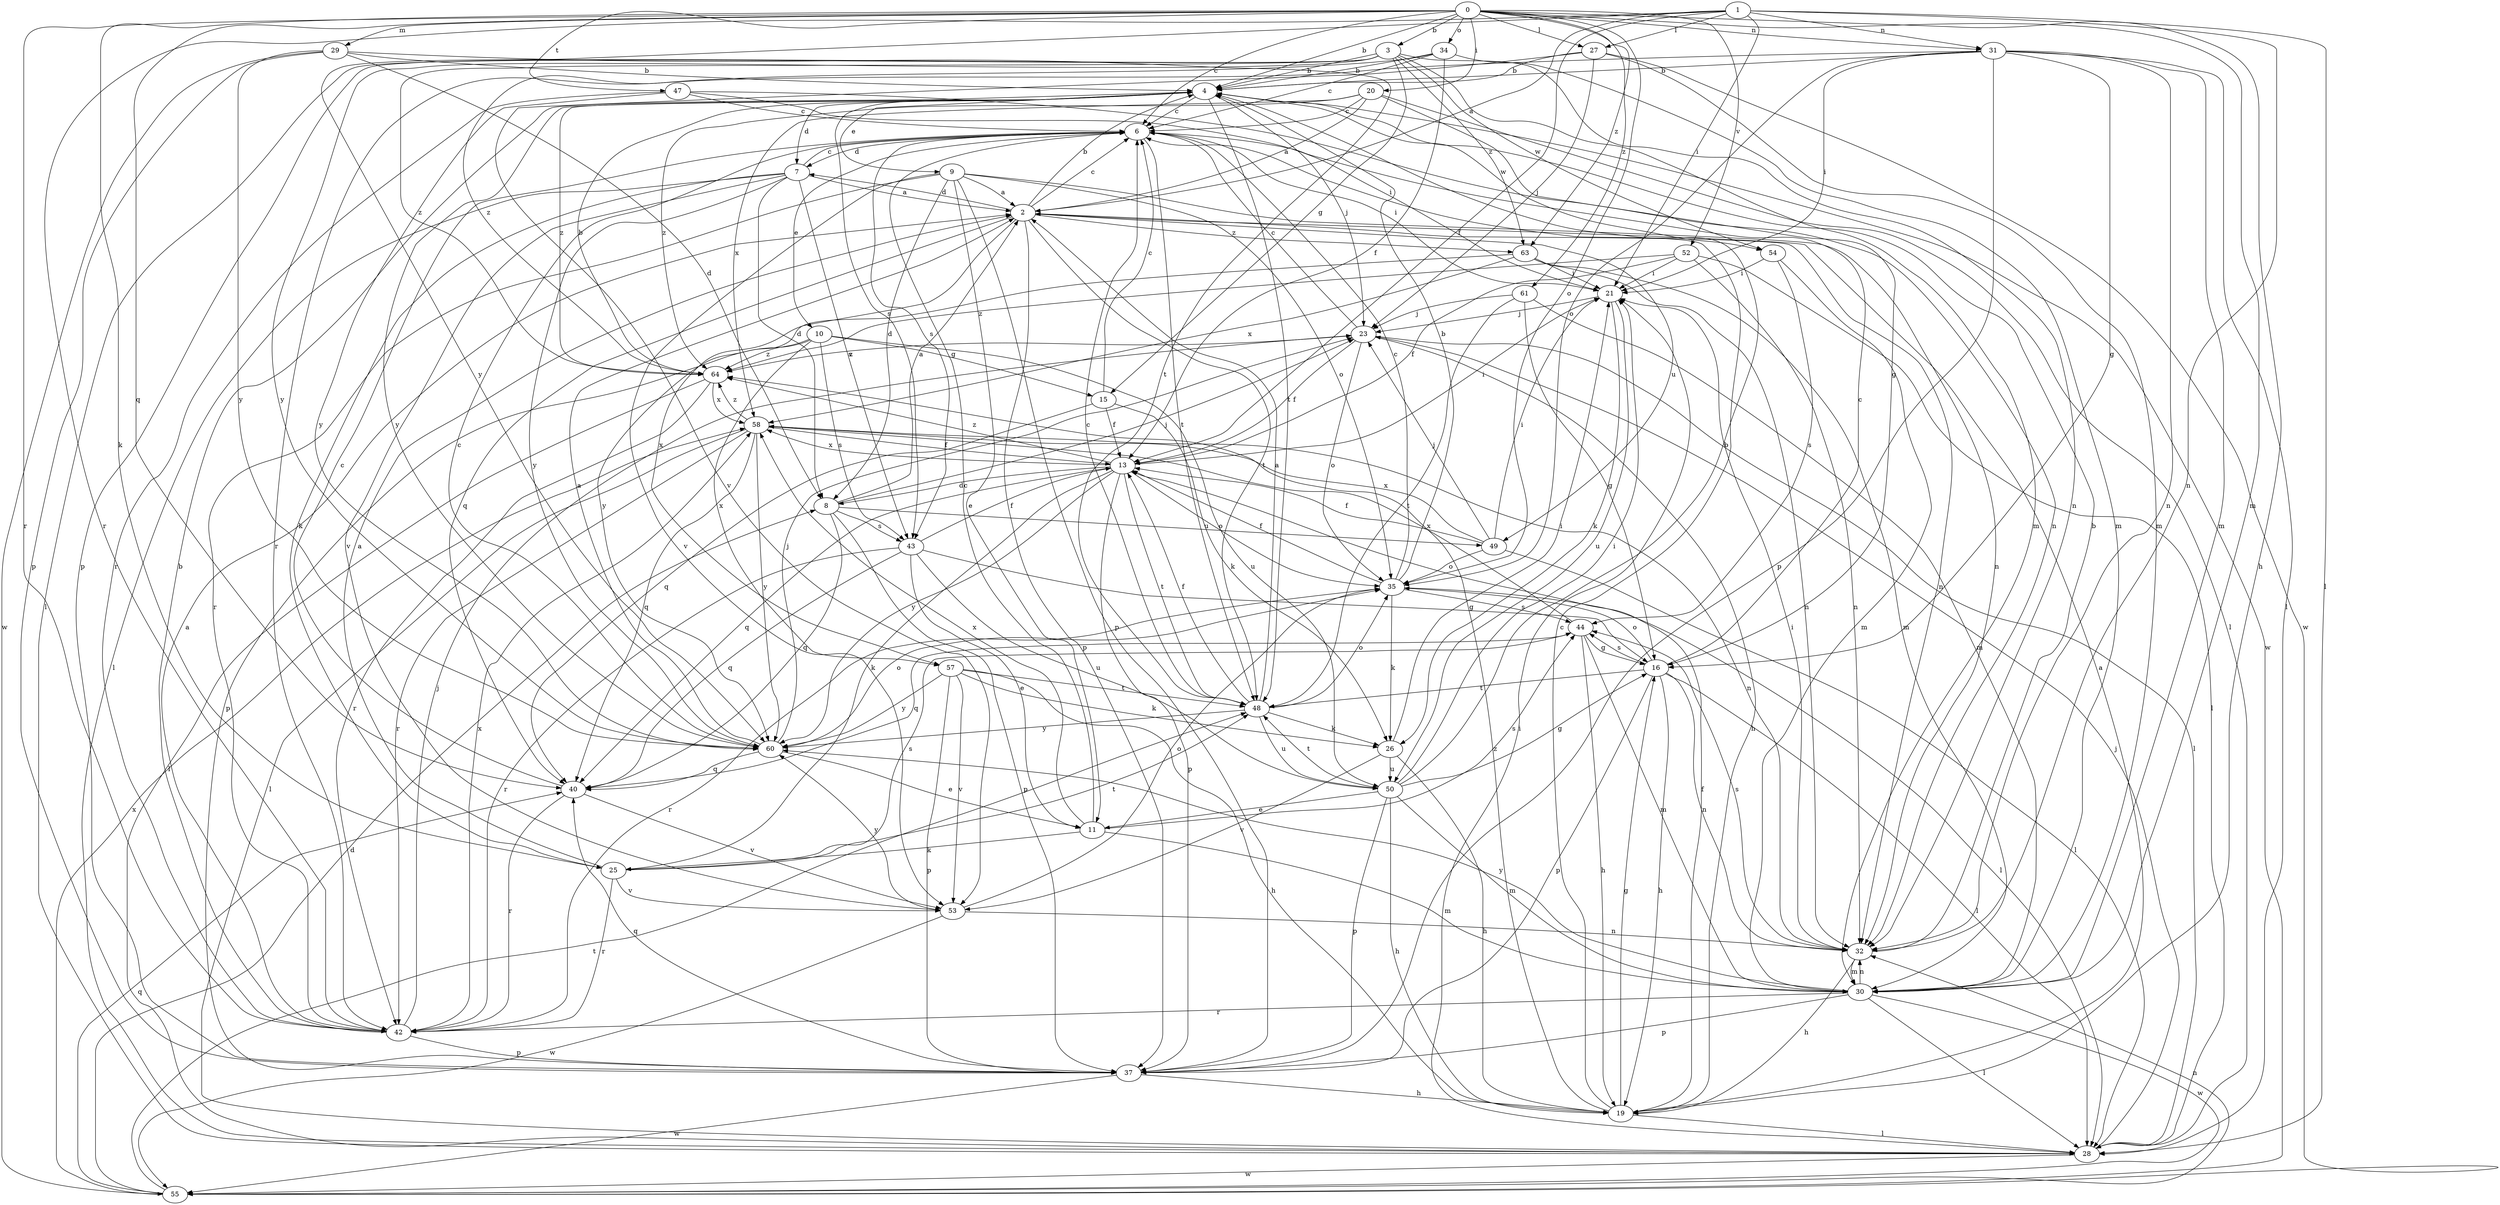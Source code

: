 strict digraph  {
0;
1;
2;
3;
4;
6;
7;
8;
9;
10;
11;
13;
15;
16;
19;
20;
21;
23;
25;
26;
27;
28;
29;
30;
31;
32;
34;
35;
37;
40;
42;
43;
44;
47;
48;
49;
50;
52;
53;
54;
55;
57;
58;
60;
61;
63;
64;
0 -> 3  [label=b];
0 -> 4  [label=b];
0 -> 6  [label=c];
0 -> 19  [label=h];
0 -> 20  [label=i];
0 -> 25  [label=k];
0 -> 27  [label=l];
0 -> 29  [label=m];
0 -> 30  [label=m];
0 -> 31  [label=n];
0 -> 34  [label=o];
0 -> 35  [label=o];
0 -> 40  [label=q];
0 -> 42  [label=r];
0 -> 47  [label=t];
0 -> 52  [label=v];
0 -> 61  [label=z];
0 -> 63  [label=z];
1 -> 2  [label=a];
1 -> 13  [label=f];
1 -> 21  [label=i];
1 -> 27  [label=l];
1 -> 28  [label=l];
1 -> 31  [label=n];
1 -> 32  [label=n];
1 -> 42  [label=r];
1 -> 60  [label=y];
2 -> 4  [label=b];
2 -> 6  [label=c];
2 -> 7  [label=d];
2 -> 32  [label=n];
2 -> 37  [label=p];
2 -> 40  [label=q];
2 -> 48  [label=t];
2 -> 49  [label=u];
2 -> 57  [label=x];
2 -> 63  [label=z];
3 -> 4  [label=b];
3 -> 15  [label=g];
3 -> 28  [label=l];
3 -> 30  [label=m];
3 -> 32  [label=n];
3 -> 37  [label=p];
3 -> 54  [label=w];
3 -> 60  [label=y];
3 -> 63  [label=z];
3 -> 64  [label=z];
4 -> 6  [label=c];
4 -> 7  [label=d];
4 -> 9  [label=e];
4 -> 23  [label=j];
4 -> 43  [label=s];
4 -> 48  [label=t];
4 -> 54  [label=w];
4 -> 55  [label=w];
4 -> 60  [label=y];
4 -> 64  [label=z];
6 -> 7  [label=d];
6 -> 10  [label=e];
6 -> 21  [label=i];
6 -> 43  [label=s];
6 -> 48  [label=t];
7 -> 2  [label=a];
7 -> 6  [label=c];
7 -> 8  [label=d];
7 -> 25  [label=k];
7 -> 28  [label=l];
7 -> 43  [label=s];
7 -> 53  [label=v];
7 -> 60  [label=y];
8 -> 2  [label=a];
8 -> 23  [label=j];
8 -> 37  [label=p];
8 -> 40  [label=q];
8 -> 43  [label=s];
8 -> 49  [label=u];
9 -> 2  [label=a];
9 -> 8  [label=d];
9 -> 11  [label=e];
9 -> 32  [label=n];
9 -> 35  [label=o];
9 -> 37  [label=p];
9 -> 42  [label=r];
9 -> 53  [label=v];
10 -> 15  [label=g];
10 -> 37  [label=p];
10 -> 43  [label=s];
10 -> 50  [label=u];
10 -> 57  [label=x];
10 -> 64  [label=z];
11 -> 6  [label=c];
11 -> 25  [label=k];
11 -> 30  [label=m];
11 -> 44  [label=s];
11 -> 58  [label=x];
13 -> 8  [label=d];
13 -> 21  [label=i];
13 -> 25  [label=k];
13 -> 35  [label=o];
13 -> 37  [label=p];
13 -> 40  [label=q];
13 -> 48  [label=t];
13 -> 58  [label=x];
13 -> 60  [label=y];
13 -> 64  [label=z];
15 -> 6  [label=c];
15 -> 13  [label=f];
15 -> 26  [label=k];
15 -> 40  [label=q];
16 -> 6  [label=c];
16 -> 19  [label=h];
16 -> 28  [label=l];
16 -> 32  [label=n];
16 -> 35  [label=o];
16 -> 37  [label=p];
16 -> 44  [label=s];
16 -> 48  [label=t];
19 -> 2  [label=a];
19 -> 6  [label=c];
19 -> 13  [label=f];
19 -> 16  [label=g];
19 -> 28  [label=l];
19 -> 64  [label=z];
20 -> 2  [label=a];
20 -> 6  [label=c];
20 -> 16  [label=g];
20 -> 28  [label=l];
20 -> 58  [label=x];
20 -> 64  [label=z];
21 -> 23  [label=j];
21 -> 26  [label=k];
21 -> 50  [label=u];
23 -> 6  [label=c];
23 -> 13  [label=f];
23 -> 19  [label=h];
23 -> 28  [label=l];
23 -> 35  [label=o];
23 -> 64  [label=z];
25 -> 2  [label=a];
25 -> 42  [label=r];
25 -> 44  [label=s];
25 -> 48  [label=t];
25 -> 53  [label=v];
26 -> 19  [label=h];
26 -> 21  [label=i];
26 -> 50  [label=u];
26 -> 53  [label=v];
27 -> 4  [label=b];
27 -> 23  [label=j];
27 -> 30  [label=m];
27 -> 53  [label=v];
27 -> 55  [label=w];
28 -> 21  [label=i];
28 -> 23  [label=j];
28 -> 55  [label=w];
29 -> 4  [label=b];
29 -> 8  [label=d];
29 -> 37  [label=p];
29 -> 48  [label=t];
29 -> 55  [label=w];
29 -> 60  [label=y];
30 -> 28  [label=l];
30 -> 32  [label=n];
30 -> 37  [label=p];
30 -> 42  [label=r];
30 -> 55  [label=w];
30 -> 60  [label=y];
31 -> 4  [label=b];
31 -> 16  [label=g];
31 -> 21  [label=i];
31 -> 28  [label=l];
31 -> 30  [label=m];
31 -> 32  [label=n];
31 -> 35  [label=o];
31 -> 37  [label=p];
31 -> 42  [label=r];
32 -> 4  [label=b];
32 -> 19  [label=h];
32 -> 21  [label=i];
32 -> 30  [label=m];
32 -> 44  [label=s];
34 -> 4  [label=b];
34 -> 6  [label=c];
34 -> 13  [label=f];
34 -> 30  [label=m];
34 -> 64  [label=z];
35 -> 4  [label=b];
35 -> 6  [label=c];
35 -> 13  [label=f];
35 -> 26  [label=k];
35 -> 28  [label=l];
35 -> 42  [label=r];
35 -> 44  [label=s];
37 -> 19  [label=h];
37 -> 40  [label=q];
37 -> 55  [label=w];
40 -> 6  [label=c];
40 -> 42  [label=r];
40 -> 53  [label=v];
42 -> 2  [label=a];
42 -> 4  [label=b];
42 -> 23  [label=j];
42 -> 37  [label=p];
42 -> 58  [label=x];
43 -> 11  [label=e];
43 -> 13  [label=f];
43 -> 16  [label=g];
43 -> 40  [label=q];
43 -> 42  [label=r];
43 -> 50  [label=u];
44 -> 16  [label=g];
44 -> 19  [label=h];
44 -> 30  [label=m];
44 -> 40  [label=q];
44 -> 58  [label=x];
47 -> 6  [label=c];
47 -> 21  [label=i];
47 -> 32  [label=n];
47 -> 42  [label=r];
47 -> 60  [label=y];
48 -> 2  [label=a];
48 -> 6  [label=c];
48 -> 13  [label=f];
48 -> 26  [label=k];
48 -> 35  [label=o];
48 -> 50  [label=u];
48 -> 60  [label=y];
49 -> 13  [label=f];
49 -> 21  [label=i];
49 -> 23  [label=j];
49 -> 28  [label=l];
49 -> 35  [label=o];
49 -> 58  [label=x];
50 -> 4  [label=b];
50 -> 11  [label=e];
50 -> 16  [label=g];
50 -> 19  [label=h];
50 -> 21  [label=i];
50 -> 30  [label=m];
50 -> 37  [label=p];
50 -> 48  [label=t];
52 -> 13  [label=f];
52 -> 21  [label=i];
52 -> 28  [label=l];
52 -> 32  [label=n];
52 -> 64  [label=z];
53 -> 32  [label=n];
53 -> 35  [label=o];
53 -> 55  [label=w];
53 -> 60  [label=y];
54 -> 21  [label=i];
54 -> 30  [label=m];
54 -> 44  [label=s];
55 -> 8  [label=d];
55 -> 32  [label=n];
55 -> 40  [label=q];
55 -> 48  [label=t];
55 -> 58  [label=x];
57 -> 19  [label=h];
57 -> 26  [label=k];
57 -> 37  [label=p];
57 -> 48  [label=t];
57 -> 53  [label=v];
57 -> 60  [label=y];
58 -> 13  [label=f];
58 -> 28  [label=l];
58 -> 32  [label=n];
58 -> 40  [label=q];
58 -> 42  [label=r];
58 -> 60  [label=y];
58 -> 64  [label=z];
60 -> 2  [label=a];
60 -> 6  [label=c];
60 -> 11  [label=e];
60 -> 23  [label=j];
60 -> 35  [label=o];
60 -> 40  [label=q];
61 -> 16  [label=g];
61 -> 23  [label=j];
61 -> 30  [label=m];
61 -> 48  [label=t];
63 -> 21  [label=i];
63 -> 30  [label=m];
63 -> 32  [label=n];
63 -> 58  [label=x];
63 -> 60  [label=y];
64 -> 4  [label=b];
64 -> 28  [label=l];
64 -> 42  [label=r];
64 -> 58  [label=x];
}
